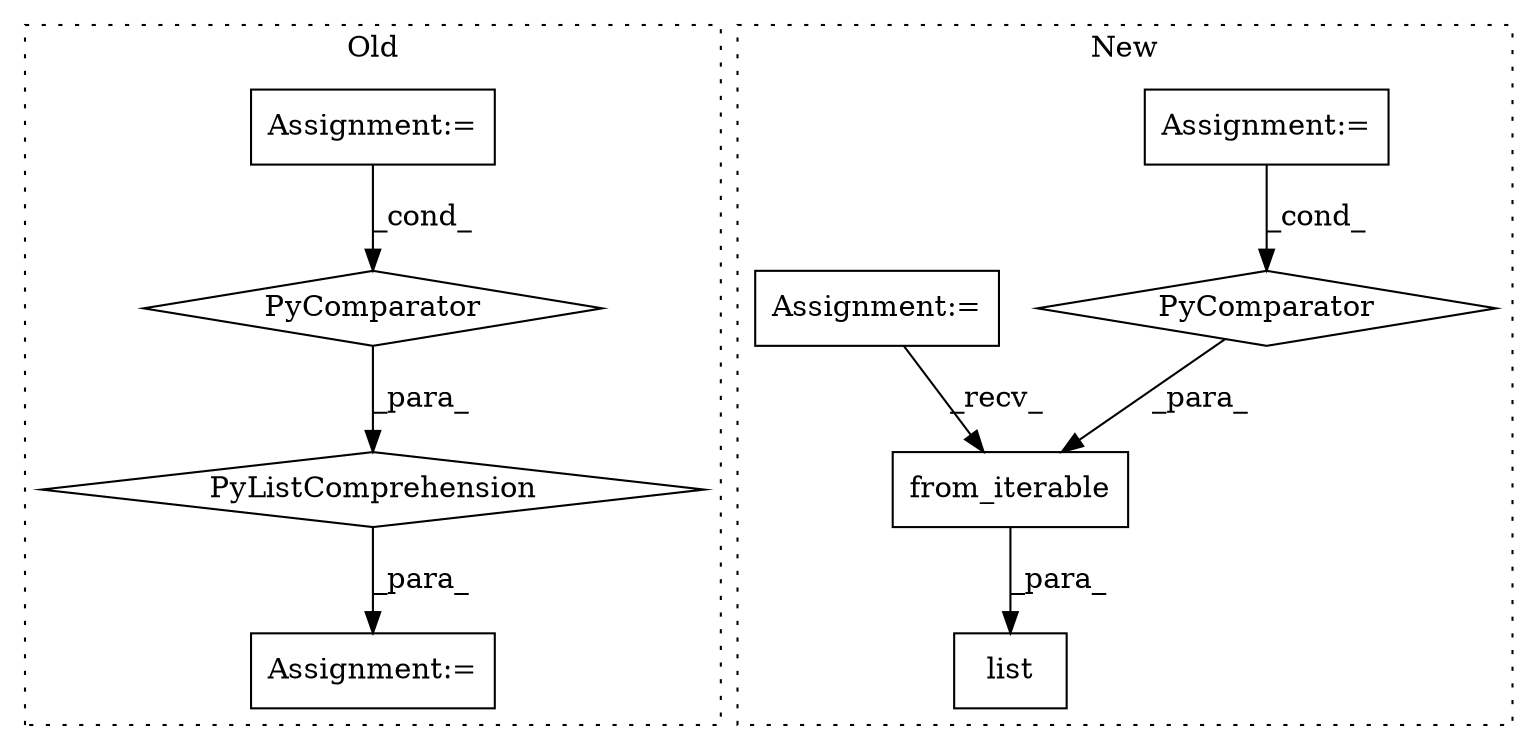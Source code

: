 digraph G {
subgraph cluster0 {
1 [label="PyListComprehension" a="109" s="5955" l="140" shape="diamond"];
3 [label="Assignment:=" a="7" s="6038" l="49" shape="box"];
4 [label="PyComparator" a="113" s="6038" l="49" shape="diamond"];
8 [label="Assignment:=" a="7" s="5943" l="12" shape="box"];
label = "Old";
style="dotted";
}
subgraph cluster1 {
2 [label="from_iterable" a="32" s="6060,6080" l="14,1" shape="box"];
5 [label="list" a="32" s="6039,6081" l="5,1" shape="box"];
6 [label="Assignment:=" a="7" s="5974" l="34" shape="box"];
7 [label="Assignment:=" a="7" s="5574" l="9" shape="box"];
9 [label="PyComparator" a="113" s="5974" l="34" shape="diamond"];
label = "New";
style="dotted";
}
1 -> 8 [label="_para_"];
2 -> 5 [label="_para_"];
3 -> 4 [label="_cond_"];
4 -> 1 [label="_para_"];
6 -> 9 [label="_cond_"];
7 -> 2 [label="_recv_"];
9 -> 2 [label="_para_"];
}